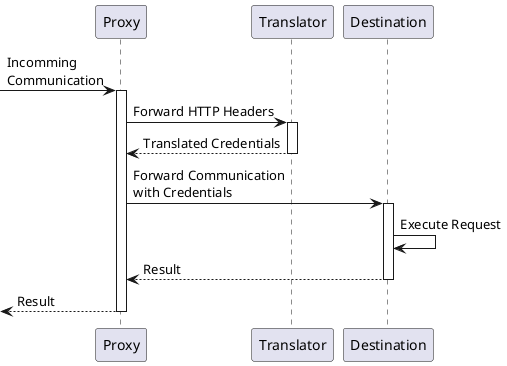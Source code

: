 @startuml
skinparam backgroundcolor transparent

participant "Proxy" as p
participant "Translator" as t
participant "Destination" as dest

[-> p : Incomming\nCommunication
activate p
    p -> t : Forward HTTP Headers
    activate t
    return Translated Credentials
    p -> dest : Forward Communication\nwith Credentials
    activate dest
        dest -> dest : Execute Request
    return Result
return Result

@enduml

